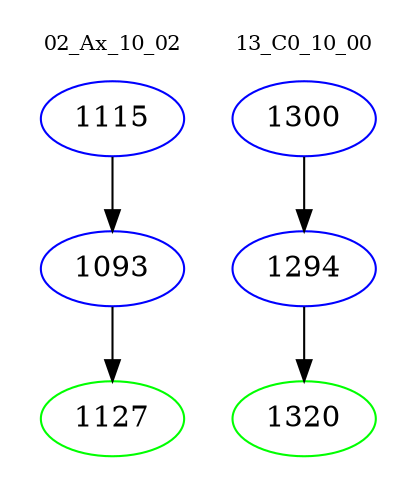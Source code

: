digraph{
subgraph cluster_0 {
color = white
label = "02_Ax_10_02";
fontsize=10;
T0_1115 [label="1115", color="blue"]
T0_1115 -> T0_1093 [color="black"]
T0_1093 [label="1093", color="blue"]
T0_1093 -> T0_1127 [color="black"]
T0_1127 [label="1127", color="green"]
}
subgraph cluster_1 {
color = white
label = "13_C0_10_00";
fontsize=10;
T1_1300 [label="1300", color="blue"]
T1_1300 -> T1_1294 [color="black"]
T1_1294 [label="1294", color="blue"]
T1_1294 -> T1_1320 [color="black"]
T1_1320 [label="1320", color="green"]
}
}
